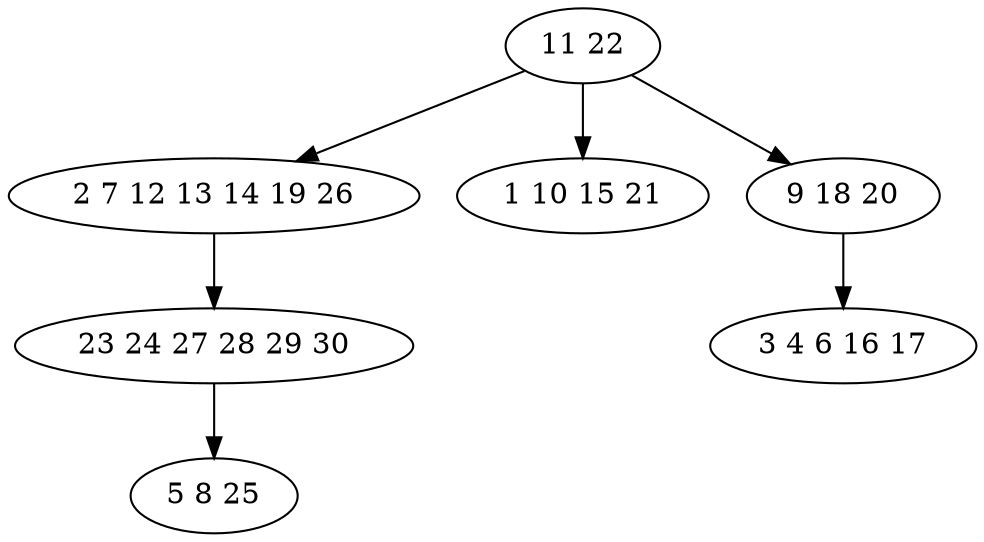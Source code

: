 digraph true_tree {
	"0" -> "1"
	"0" -> "2"
	"0" -> "3"
	"3" -> "4"
	"1" -> "5"
	"5" -> "6"
	"0" [label="11 22"];
	"1" [label="2 7 12 13 14 19 26"];
	"2" [label="1 10 15 21"];
	"3" [label="9 18 20"];
	"4" [label="3 4 6 16 17"];
	"5" [label="23 24 27 28 29 30"];
	"6" [label="5 8 25"];
}
